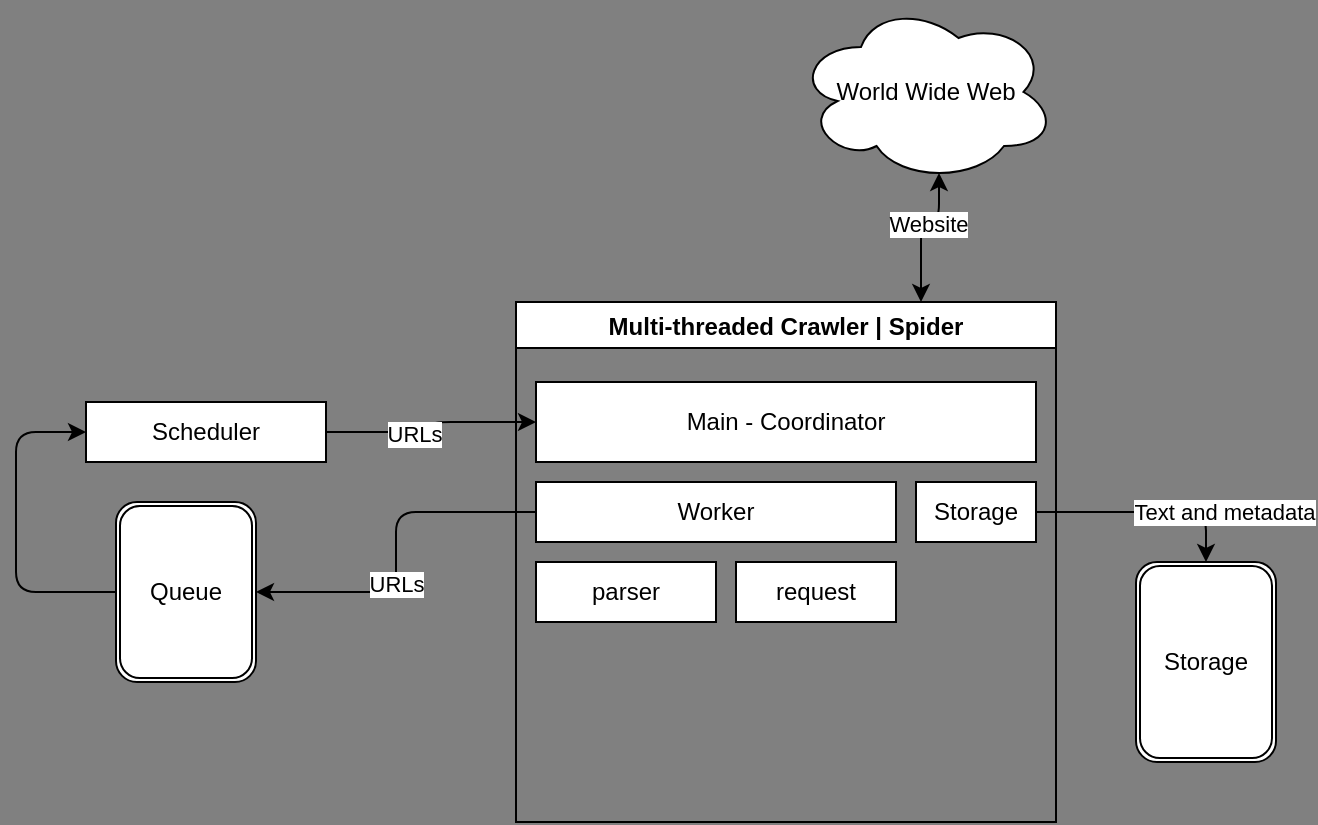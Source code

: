 <mxfile>
    <diagram id="ZSHq0pJPqs6ZMsepr9IL" name="Seite-1">
        <mxGraphModel dx="928" dy="619" grid="1" gridSize="10" guides="1" tooltips="1" connect="1" arrows="1" fold="1" page="1" pageScale="1" pageWidth="827" pageHeight="1169" background="#808080" math="0" shadow="0">
            <root>
                <mxCell id="0"/>
                <mxCell id="1" parent="0"/>
                <mxCell id="2" value="World Wide Web" style="ellipse;shape=cloud;whiteSpace=wrap;html=1;" parent="1" vertex="1">
                    <mxGeometry x="430" y="130" width="130" height="90" as="geometry"/>
                </mxCell>
                <mxCell id="6" value="Scheduler" style="rounded=0;whiteSpace=wrap;html=1;" parent="1" vertex="1">
                    <mxGeometry x="75" y="330" width="120" height="30" as="geometry"/>
                </mxCell>
                <mxCell id="7" value="Queue" style="shape=ext;double=1;rounded=1;whiteSpace=wrap;html=1;" parent="1" vertex="1">
                    <mxGeometry x="90" y="380" width="70" height="90" as="geometry"/>
                </mxCell>
                <mxCell id="8" value="Storage" style="shape=ext;double=1;rounded=1;whiteSpace=wrap;html=1;" parent="1" vertex="1">
                    <mxGeometry x="600" y="410" width="70" height="100" as="geometry"/>
                </mxCell>
                <mxCell id="11" value="" style="edgeStyle=elbowEdgeStyle;elbow=vertical;endArrow=classic;html=1;exitX=0;exitY=0.5;exitDx=0;exitDy=0;entryX=0;entryY=0.5;entryDx=0;entryDy=0;" parent="1" source="7" target="6" edge="1">
                    <mxGeometry width="50" height="50" relative="1" as="geometry">
                        <mxPoint x="-30" y="480" as="sourcePoint"/>
                        <mxPoint x="20" y="430" as="targetPoint"/>
                        <Array as="points">
                            <mxPoint x="40" y="440"/>
                        </Array>
                    </mxGeometry>
                </mxCell>
                <mxCell id="12" value="Multi-threaded Crawler | Spider" style="swimlane;" parent="1" vertex="1">
                    <mxGeometry x="290" y="280" width="270" height="260" as="geometry">
                        <mxRectangle x="300" y="160" width="160" height="23" as="alternateBounds"/>
                    </mxGeometry>
                </mxCell>
                <mxCell id="21" value="Main - Coordinator" style="rounded=0;whiteSpace=wrap;html=1;" parent="12" vertex="1">
                    <mxGeometry x="10" y="40" width="250" height="40" as="geometry"/>
                </mxCell>
                <mxCell id="22" value="Worker" style="rounded=0;whiteSpace=wrap;html=1;" parent="12" vertex="1">
                    <mxGeometry x="10" y="90" width="180" height="30" as="geometry"/>
                </mxCell>
                <mxCell id="23" value="Storage" style="rounded=0;whiteSpace=wrap;html=1;" parent="12" vertex="1">
                    <mxGeometry x="200" y="90" width="60" height="30" as="geometry"/>
                </mxCell>
                <mxCell id="24" value="parser" style="rounded=0;whiteSpace=wrap;html=1;" vertex="1" parent="12">
                    <mxGeometry x="10" y="130" width="90" height="30" as="geometry"/>
                </mxCell>
                <mxCell id="25" value="request" style="rounded=0;whiteSpace=wrap;html=1;" vertex="1" parent="12">
                    <mxGeometry x="110" y="130" width="80" height="30" as="geometry"/>
                </mxCell>
                <mxCell id="13" value="" style="edgeStyle=elbowEdgeStyle;elbow=vertical;endArrow=classic;html=1;entryX=0.75;entryY=0;entryDx=0;entryDy=0;exitX=0.55;exitY=0.95;exitDx=0;exitDy=0;exitPerimeter=0;startArrow=classic;startFill=1;" parent="1" source="2" target="12" edge="1">
                    <mxGeometry width="50" height="50" relative="1" as="geometry">
                        <mxPoint x="510" y="310" as="sourcePoint"/>
                        <mxPoint x="560" y="260" as="targetPoint"/>
                        <Array as="points">
                            <mxPoint x="493" y="240"/>
                        </Array>
                    </mxGeometry>
                </mxCell>
                <mxCell id="20" value="Website" style="edgeLabel;html=1;align=center;verticalAlign=middle;resizable=0;points=[];" parent="13" vertex="1" connectable="0">
                    <mxGeometry x="0.355" relative="1" as="geometry">
                        <mxPoint x="3" y="-16" as="offset"/>
                    </mxGeometry>
                </mxCell>
                <mxCell id="14" value="" style="edgeStyle=elbowEdgeStyle;elbow=vertical;endArrow=classic;html=1;entryX=0.5;entryY=0;entryDx=0;entryDy=0;exitX=1;exitY=0.5;exitDx=0;exitDy=0;" parent="1" source="23" target="8" edge="1">
                    <mxGeometry width="50" height="50" relative="1" as="geometry">
                        <mxPoint x="570" y="390" as="sourcePoint"/>
                        <mxPoint x="670" y="350" as="targetPoint"/>
                        <Array as="points">
                            <mxPoint x="610" y="385"/>
                        </Array>
                    </mxGeometry>
                </mxCell>
                <mxCell id="19" value="Text and metadata" style="edgeLabel;html=1;align=center;verticalAlign=middle;resizable=0;points=[];" parent="14" vertex="1" connectable="0">
                    <mxGeometry x="-0.222" y="1" relative="1" as="geometry">
                        <mxPoint x="51" y="1" as="offset"/>
                    </mxGeometry>
                </mxCell>
                <mxCell id="15" value="" style="edgeStyle=elbowEdgeStyle;elbow=horizontal;endArrow=classic;html=1;entryX=1;entryY=0.5;entryDx=0;entryDy=0;exitX=0;exitY=0.5;exitDx=0;exitDy=0;" parent="1" source="22" target="7" edge="1">
                    <mxGeometry width="50" height="50" relative="1" as="geometry">
                        <mxPoint x="300" y="490" as="sourcePoint"/>
                        <mxPoint x="320" y="440" as="targetPoint"/>
                    </mxGeometry>
                </mxCell>
                <mxCell id="17" value="URLs" style="edgeLabel;html=1;align=center;verticalAlign=middle;resizable=0;points=[];" parent="15" vertex="1" connectable="0">
                    <mxGeometry x="0.175" relative="1" as="geometry">
                        <mxPoint as="offset"/>
                    </mxGeometry>
                </mxCell>
                <mxCell id="16" value="" style="edgeStyle=elbowEdgeStyle;elbow=horizontal;endArrow=classic;html=1;exitX=1;exitY=0.5;exitDx=0;exitDy=0;entryX=0;entryY=0.5;entryDx=0;entryDy=0;" parent="1" source="6" target="21" edge="1">
                    <mxGeometry width="50" height="50" relative="1" as="geometry">
                        <mxPoint x="280" y="400" as="sourcePoint"/>
                        <mxPoint x="280" y="390" as="targetPoint"/>
                    </mxGeometry>
                </mxCell>
                <mxCell id="18" value="URLs" style="edgeLabel;html=1;align=center;verticalAlign=middle;resizable=0;points=[];" parent="16" vertex="1" connectable="0">
                    <mxGeometry x="-0.212" y="-1" relative="1" as="geometry">
                        <mxPoint as="offset"/>
                    </mxGeometry>
                </mxCell>
            </root>
        </mxGraphModel>
    </diagram>
</mxfile>